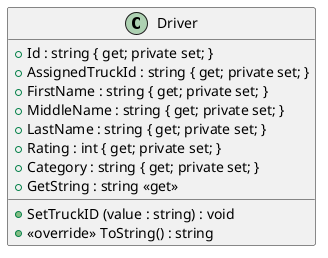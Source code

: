 @startuml
class Driver {
    + Id : string { get; private set; }
    + AssignedTruckId : string { get; private set; }
    + FirstName : string { get; private set; }
    + MiddleName : string { get; private set; }
    + LastName : string { get; private set; }
    + Rating : int { get; private set; }
    + Category : string { get; private set; }
    + SetTruckID (value : string) : void
    + GetString : string <<get>>
    + <<override>> ToString() : string
}
@enduml
